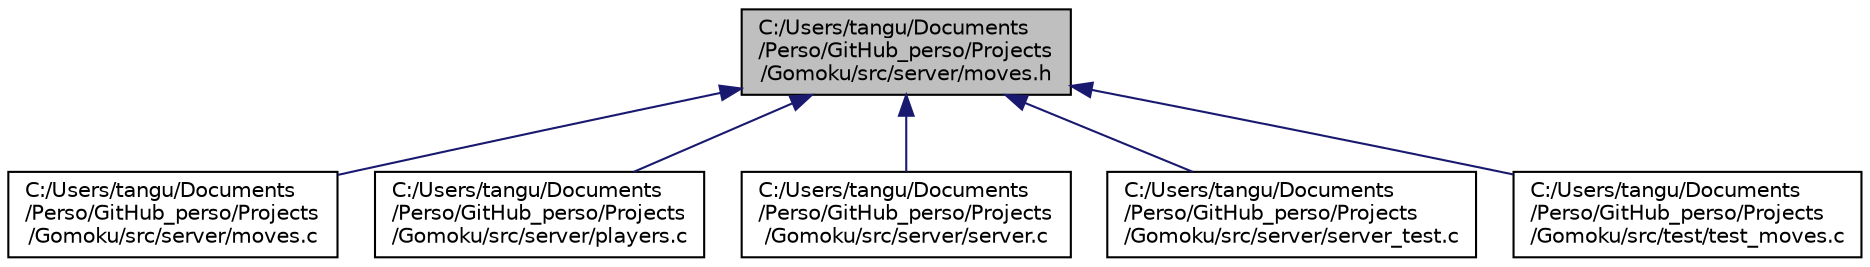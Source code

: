 digraph "C:/Users/tangu/Documents/Perso/GitHub_perso/Projects/Gomoku/src/server/moves.h"
{
 // LATEX_PDF_SIZE
  edge [fontname="Helvetica",fontsize="10",labelfontname="Helvetica",labelfontsize="10"];
  node [fontname="Helvetica",fontsize="10",shape=record];
  Node1 [label="C:/Users/tangu/Documents\l/Perso/GitHub_perso/Projects\l/Gomoku/src/server/moves.h",height=0.2,width=0.4,color="black", fillcolor="grey75", style="filled", fontcolor="black",tooltip=" "];
  Node1 -> Node2 [dir="back",color="midnightblue",fontsize="10",style="solid",fontname="Helvetica"];
  Node2 [label="C:/Users/tangu/Documents\l/Perso/GitHub_perso/Projects\l/Gomoku/src/server/moves.c",height=0.2,width=0.4,color="black", fillcolor="white", style="filled",URL="$moves_8c.html",tooltip=" "];
  Node1 -> Node3 [dir="back",color="midnightblue",fontsize="10",style="solid",fontname="Helvetica"];
  Node3 [label="C:/Users/tangu/Documents\l/Perso/GitHub_perso/Projects\l/Gomoku/src/server/players.c",height=0.2,width=0.4,color="black", fillcolor="white", style="filled",URL="$players_8c.html",tooltip=" "];
  Node1 -> Node4 [dir="back",color="midnightblue",fontsize="10",style="solid",fontname="Helvetica"];
  Node4 [label="C:/Users/tangu/Documents\l/Perso/GitHub_perso/Projects\l/Gomoku/src/server/server.c",height=0.2,width=0.4,color="black", fillcolor="white", style="filled",URL="$server_8c.html",tooltip=" "];
  Node1 -> Node5 [dir="back",color="midnightblue",fontsize="10",style="solid",fontname="Helvetica"];
  Node5 [label="C:/Users/tangu/Documents\l/Perso/GitHub_perso/Projects\l/Gomoku/src/server/server_test.c",height=0.2,width=0.4,color="black", fillcolor="white", style="filled",URL="$server__test_8c_source.html",tooltip=" "];
  Node1 -> Node6 [dir="back",color="midnightblue",fontsize="10",style="solid",fontname="Helvetica"];
  Node6 [label="C:/Users/tangu/Documents\l/Perso/GitHub_perso/Projects\l/Gomoku/src/test/test_moves.c",height=0.2,width=0.4,color="black", fillcolor="white", style="filled",URL="$test__moves_8c_source.html",tooltip=" "];
}
